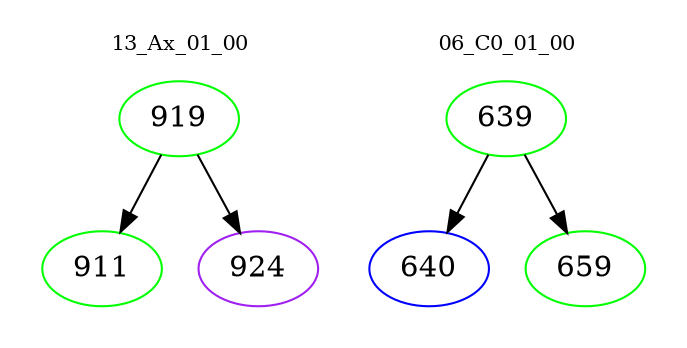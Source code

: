 digraph{
subgraph cluster_0 {
color = white
label = "13_Ax_01_00";
fontsize=10;
T0_919 [label="919", color="green"]
T0_919 -> T0_911 [color="black"]
T0_911 [label="911", color="green"]
T0_919 -> T0_924 [color="black"]
T0_924 [label="924", color="purple"]
}
subgraph cluster_1 {
color = white
label = "06_C0_01_00";
fontsize=10;
T1_639 [label="639", color="green"]
T1_639 -> T1_640 [color="black"]
T1_640 [label="640", color="blue"]
T1_639 -> T1_659 [color="black"]
T1_659 [label="659", color="green"]
}
}
